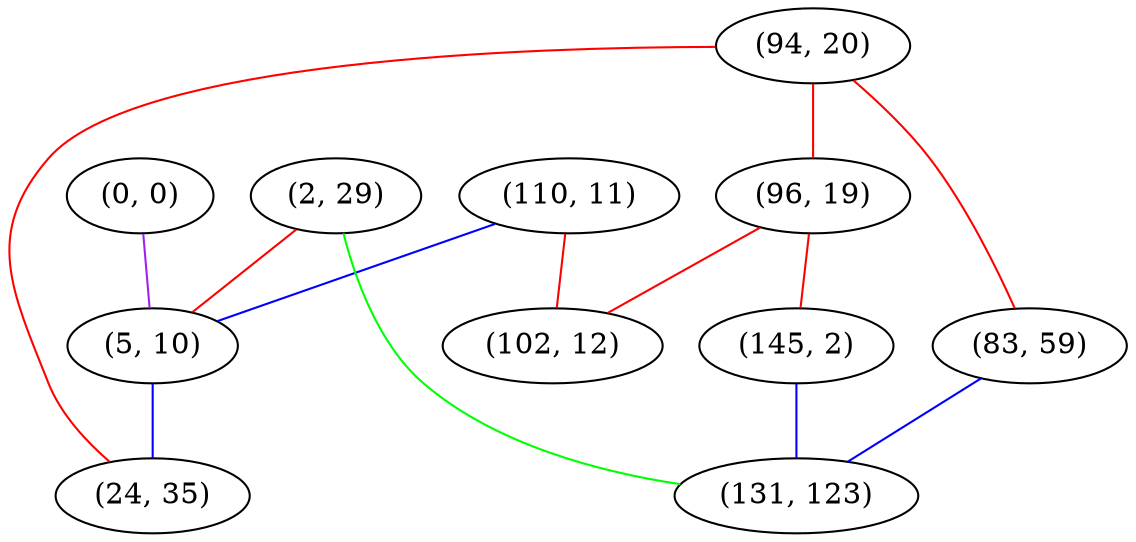 graph "" {
"(110, 11)";
"(2, 29)";
"(0, 0)";
"(5, 10)";
"(94, 20)";
"(96, 19)";
"(83, 59)";
"(145, 2)";
"(24, 35)";
"(102, 12)";
"(131, 123)";
"(110, 11)" -- "(102, 12)"  [color=red, key=0, weight=1];
"(110, 11)" -- "(5, 10)"  [color=blue, key=0, weight=3];
"(2, 29)" -- "(5, 10)"  [color=red, key=0, weight=1];
"(2, 29)" -- "(131, 123)"  [color=green, key=0, weight=2];
"(0, 0)" -- "(5, 10)"  [color=purple, key=0, weight=4];
"(5, 10)" -- "(24, 35)"  [color=blue, key=0, weight=3];
"(94, 20)" -- "(96, 19)"  [color=red, key=0, weight=1];
"(94, 20)" -- "(24, 35)"  [color=red, key=0, weight=1];
"(94, 20)" -- "(83, 59)"  [color=red, key=0, weight=1];
"(96, 19)" -- "(145, 2)"  [color=red, key=0, weight=1];
"(96, 19)" -- "(102, 12)"  [color=red, key=0, weight=1];
"(83, 59)" -- "(131, 123)"  [color=blue, key=0, weight=3];
"(145, 2)" -- "(131, 123)"  [color=blue, key=0, weight=3];
}
